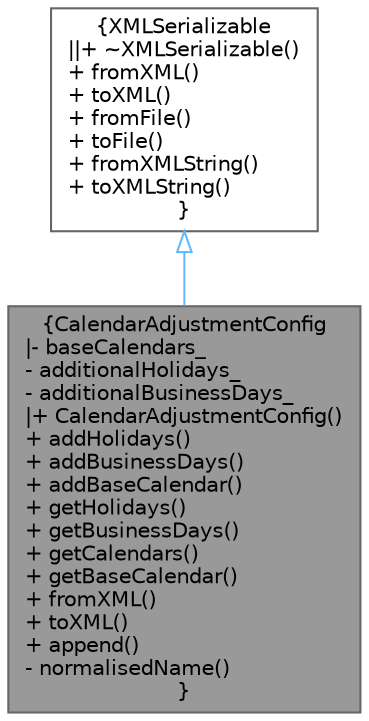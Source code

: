 digraph "CalendarAdjustmentConfig"
{
 // INTERACTIVE_SVG=YES
 // LATEX_PDF_SIZE
  bgcolor="transparent";
  edge [fontname=Helvetica,fontsize=10,labelfontname=Helvetica,labelfontsize=10];
  node [fontname=Helvetica,fontsize=10,shape=box,height=0.2,width=0.4];
  Node1 [label="{CalendarAdjustmentConfig\n|- baseCalendars_\l- additionalHolidays_\l- additionalBusinessDays_\l|+ CalendarAdjustmentConfig()\l+ addHolidays()\l+ addBusinessDays()\l+ addBaseCalendar()\l+ getHolidays()\l+ getBusinessDays()\l+ getCalendars()\l+ getBaseCalendar()\l+ fromXML()\l+ toXML()\l+ append()\l- normalisedName()\l}",height=0.2,width=0.4,color="gray40", fillcolor="grey60", style="filled", fontcolor="black",tooltip=" "];
  Node2 -> Node1 [dir="back",color="steelblue1",style="solid",arrowtail="onormal"];
  Node2 [label="{XMLSerializable\n||+ ~XMLSerializable()\l+ fromXML()\l+ toXML()\l+ fromFile()\l+ toFile()\l+ fromXMLString()\l+ toXMLString()\l}",height=0.2,width=0.4,color="gray40", fillcolor="white", style="filled",URL="$classore_1_1data_1_1_x_m_l_serializable.html",tooltip="Base class for all serializable classes."];
}
